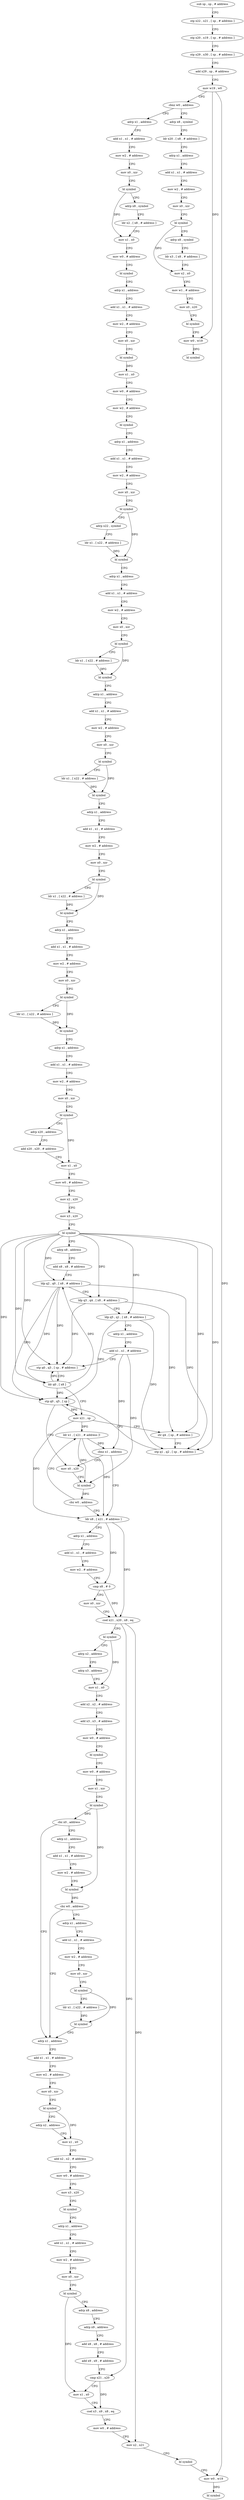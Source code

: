 digraph "func" {
"4199900" [label = "sub sp , sp , # address" ]
"4199904" [label = "stp x22 , x21 , [ sp , # address ]" ]
"4199908" [label = "stp x20 , x19 , [ sp , # address ]" ]
"4199912" [label = "stp x29 , x30 , [ sp , # address ]" ]
"4199916" [label = "add x29 , sp , # address" ]
"4199920" [label = "mov w19 , w0" ]
"4199924" [label = "cbnz w0 , address" ]
"4200504" [label = "adrp x8 , symbol" ]
"4199928" [label = "adrp x1 , address" ]
"4200508" [label = "ldr x20 , [ x8 , # address ]" ]
"4200512" [label = "adrp x1 , address" ]
"4200516" [label = "add x1 , x1 , # address" ]
"4200520" [label = "mov w2 , # address" ]
"4200524" [label = "mov x0 , xzr" ]
"4200528" [label = "bl symbol" ]
"4200532" [label = "adrp x8 , symbol" ]
"4200536" [label = "ldr x3 , [ x8 , # address ]" ]
"4200540" [label = "mov x2 , x0" ]
"4200544" [label = "mov w1 , # address" ]
"4200548" [label = "mov x0 , x20" ]
"4200552" [label = "bl symbol" ]
"4200556" [label = "mov w0 , w19" ]
"4200560" [label = "bl symbol" ]
"4199932" [label = "add x1 , x1 , # address" ]
"4199936" [label = "mov w2 , # address" ]
"4199940" [label = "mov x0 , xzr" ]
"4199944" [label = "bl symbol" ]
"4199948" [label = "adrp x8 , symbol" ]
"4199952" [label = "ldr x2 , [ x8 , # address ]" ]
"4199956" [label = "mov x1 , x0" ]
"4199960" [label = "mov w0 , # address" ]
"4199964" [label = "bl symbol" ]
"4199968" [label = "adrp x1 , address" ]
"4199972" [label = "add x1 , x1 , # address" ]
"4199976" [label = "mov w2 , # address" ]
"4199980" [label = "mov x0 , xzr" ]
"4199984" [label = "bl symbol" ]
"4199988" [label = "mov x1 , x0" ]
"4199992" [label = "mov w0 , # address" ]
"4199996" [label = "mov w2 , # address" ]
"4200000" [label = "bl symbol" ]
"4200004" [label = "adrp x1 , address" ]
"4200008" [label = "add x1 , x1 , # address" ]
"4200012" [label = "mov w2 , # address" ]
"4200016" [label = "mov x0 , xzr" ]
"4200020" [label = "bl symbol" ]
"4200024" [label = "adrp x22 , symbol" ]
"4200028" [label = "ldr x1 , [ x22 , # address ]" ]
"4200032" [label = "bl symbol" ]
"4200036" [label = "adrp x1 , address" ]
"4200040" [label = "add x1 , x1 , # address" ]
"4200044" [label = "mov w2 , # address" ]
"4200048" [label = "mov x0 , xzr" ]
"4200052" [label = "bl symbol" ]
"4200056" [label = "ldr x1 , [ x22 , # address ]" ]
"4200060" [label = "bl symbol" ]
"4200064" [label = "adrp x1 , address" ]
"4200068" [label = "add x1 , x1 , # address" ]
"4200072" [label = "mov w2 , # address" ]
"4200076" [label = "mov x0 , xzr" ]
"4200080" [label = "bl symbol" ]
"4200084" [label = "ldr x1 , [ x22 , # address ]" ]
"4200088" [label = "bl symbol" ]
"4200092" [label = "adrp x1 , address" ]
"4200096" [label = "add x1 , x1 , # address" ]
"4200100" [label = "mov w2 , # address" ]
"4200104" [label = "mov x0 , xzr" ]
"4200108" [label = "bl symbol" ]
"4200112" [label = "ldr x1 , [ x22 , # address ]" ]
"4200116" [label = "bl symbol" ]
"4200120" [label = "adrp x1 , address" ]
"4200124" [label = "add x1 , x1 , # address" ]
"4200128" [label = "mov w2 , # address" ]
"4200132" [label = "mov x0 , xzr" ]
"4200136" [label = "bl symbol" ]
"4200140" [label = "ldr x1 , [ x22 , # address ]" ]
"4200144" [label = "bl symbol" ]
"4200148" [label = "adrp x1 , address" ]
"4200152" [label = "add x1 , x1 , # address" ]
"4200156" [label = "mov w2 , # address" ]
"4200160" [label = "mov x0 , xzr" ]
"4200164" [label = "bl symbol" ]
"4200168" [label = "adrp x20 , address" ]
"4200172" [label = "add x20 , x20 , # address" ]
"4200176" [label = "mov x1 , x0" ]
"4200180" [label = "mov w0 , # address" ]
"4200184" [label = "mov x2 , x20" ]
"4200188" [label = "mov x3 , x20" ]
"4200192" [label = "bl symbol" ]
"4200196" [label = "adrp x8 , address" ]
"4200200" [label = "add x8 , x8 , # address" ]
"4200204" [label = "ldp q2 , q0 , [ x8 , # address ]" ]
"4200208" [label = "ldp q3 , q4 , [ x8 , # address ]" ]
"4200212" [label = "ldp q5 , q1 , [ x8 , # address ]" ]
"4200216" [label = "adrp x1 , address" ]
"4200220" [label = "add x1 , x1 , # address" ]
"4200224" [label = "stp q0 , q3 , [ sp , # address ]" ]
"4200228" [label = "ldr q0 , [ x8 ]" ]
"4200232" [label = "mov x21 , sp" ]
"4200236" [label = "str q4 , [ sp , # address ]" ]
"4200240" [label = "stp q1 , q2 , [ sp , # address ]" ]
"4200244" [label = "stp q0 , q5 , [ sp ]" ]
"4200248" [label = "mov x0 , x20" ]
"4200268" [label = "ldr x8 , [ x21 , # address ]" ]
"4200272" [label = "adrp x1 , address" ]
"4200276" [label = "add x1 , x1 , # address" ]
"4200280" [label = "mov w2 , # address" ]
"4200284" [label = "cmp x8 , # 0" ]
"4200288" [label = "mov x0 , xzr" ]
"4200292" [label = "csel x21 , x20 , x8 , eq" ]
"4200296" [label = "bl symbol" ]
"4200300" [label = "adrp x2 , address" ]
"4200304" [label = "adrp x3 , address" ]
"4200308" [label = "mov x1 , x0" ]
"4200312" [label = "add x2 , x2 , # address" ]
"4200316" [label = "add x3 , x3 , # address" ]
"4200320" [label = "mov w0 , # address" ]
"4200324" [label = "bl symbol" ]
"4200328" [label = "mov w0 , # address" ]
"4200332" [label = "mov x1 , xzr" ]
"4200336" [label = "bl symbol" ]
"4200340" [label = "cbz x0 , address" ]
"4200392" [label = "adrp x1 , address" ]
"4200344" [label = "adrp x1 , address" ]
"4200260" [label = "ldr x1 , [ x21 , # address ]!" ]
"4200264" [label = "cbnz x1 , address" ]
"4200396" [label = "add x1 , x1 , # address" ]
"4200400" [label = "mov w2 , # address" ]
"4200404" [label = "mov x0 , xzr" ]
"4200408" [label = "bl symbol" ]
"4200412" [label = "adrp x2 , address" ]
"4200416" [label = "mov x1 , x0" ]
"4200420" [label = "add x2 , x2 , # address" ]
"4200424" [label = "mov w0 , # address" ]
"4200428" [label = "mov x3 , x20" ]
"4200432" [label = "bl symbol" ]
"4200436" [label = "adrp x1 , address" ]
"4200440" [label = "add x1 , x1 , # address" ]
"4200444" [label = "mov w2 , # address" ]
"4200448" [label = "mov x0 , xzr" ]
"4200452" [label = "bl symbol" ]
"4200456" [label = "adrp x8 , address" ]
"4200460" [label = "adrp x9 , address" ]
"4200464" [label = "add x8 , x8 , # address" ]
"4200468" [label = "add x9 , x9 , # address" ]
"4200472" [label = "cmp x21 , x20" ]
"4200476" [label = "mov x1 , x0" ]
"4200480" [label = "csel x3 , x9 , x8 , eq" ]
"4200484" [label = "mov w0 , # address" ]
"4200488" [label = "mov x2 , x21" ]
"4200492" [label = "bl symbol" ]
"4200496" [label = "mov w0 , w19" ]
"4200500" [label = "bl symbol" ]
"4200348" [label = "add x1 , x1 , # address" ]
"4200352" [label = "mov w2 , # address" ]
"4200356" [label = "bl symbol" ]
"4200360" [label = "cbz w0 , address" ]
"4200364" [label = "adrp x1 , address" ]
"4200252" [label = "bl symbol" ]
"4200256" [label = "cbz w0 , address" ]
"4200368" [label = "add x1 , x1 , # address" ]
"4200372" [label = "mov w2 , # address" ]
"4200376" [label = "mov x0 , xzr" ]
"4200380" [label = "bl symbol" ]
"4200384" [label = "ldr x1 , [ x22 , # address ]" ]
"4200388" [label = "bl symbol" ]
"4199900" -> "4199904" [ label = "CFG" ]
"4199904" -> "4199908" [ label = "CFG" ]
"4199908" -> "4199912" [ label = "CFG" ]
"4199912" -> "4199916" [ label = "CFG" ]
"4199916" -> "4199920" [ label = "CFG" ]
"4199920" -> "4199924" [ label = "CFG" ]
"4199920" -> "4200556" [ label = "DFG" ]
"4199920" -> "4200496" [ label = "DFG" ]
"4199924" -> "4200504" [ label = "CFG" ]
"4199924" -> "4199928" [ label = "CFG" ]
"4200504" -> "4200508" [ label = "CFG" ]
"4199928" -> "4199932" [ label = "CFG" ]
"4200508" -> "4200512" [ label = "CFG" ]
"4200512" -> "4200516" [ label = "CFG" ]
"4200516" -> "4200520" [ label = "CFG" ]
"4200520" -> "4200524" [ label = "CFG" ]
"4200524" -> "4200528" [ label = "CFG" ]
"4200528" -> "4200532" [ label = "CFG" ]
"4200528" -> "4200540" [ label = "DFG" ]
"4200532" -> "4200536" [ label = "CFG" ]
"4200536" -> "4200540" [ label = "CFG" ]
"4200540" -> "4200544" [ label = "CFG" ]
"4200544" -> "4200548" [ label = "CFG" ]
"4200548" -> "4200552" [ label = "CFG" ]
"4200552" -> "4200556" [ label = "CFG" ]
"4200556" -> "4200560" [ label = "DFG" ]
"4199932" -> "4199936" [ label = "CFG" ]
"4199936" -> "4199940" [ label = "CFG" ]
"4199940" -> "4199944" [ label = "CFG" ]
"4199944" -> "4199948" [ label = "CFG" ]
"4199944" -> "4199956" [ label = "DFG" ]
"4199948" -> "4199952" [ label = "CFG" ]
"4199952" -> "4199956" [ label = "CFG" ]
"4199956" -> "4199960" [ label = "CFG" ]
"4199960" -> "4199964" [ label = "CFG" ]
"4199964" -> "4199968" [ label = "CFG" ]
"4199968" -> "4199972" [ label = "CFG" ]
"4199972" -> "4199976" [ label = "CFG" ]
"4199976" -> "4199980" [ label = "CFG" ]
"4199980" -> "4199984" [ label = "CFG" ]
"4199984" -> "4199988" [ label = "DFG" ]
"4199988" -> "4199992" [ label = "CFG" ]
"4199992" -> "4199996" [ label = "CFG" ]
"4199996" -> "4200000" [ label = "CFG" ]
"4200000" -> "4200004" [ label = "CFG" ]
"4200004" -> "4200008" [ label = "CFG" ]
"4200008" -> "4200012" [ label = "CFG" ]
"4200012" -> "4200016" [ label = "CFG" ]
"4200016" -> "4200020" [ label = "CFG" ]
"4200020" -> "4200024" [ label = "CFG" ]
"4200020" -> "4200032" [ label = "DFG" ]
"4200024" -> "4200028" [ label = "CFG" ]
"4200028" -> "4200032" [ label = "DFG" ]
"4200032" -> "4200036" [ label = "CFG" ]
"4200036" -> "4200040" [ label = "CFG" ]
"4200040" -> "4200044" [ label = "CFG" ]
"4200044" -> "4200048" [ label = "CFG" ]
"4200048" -> "4200052" [ label = "CFG" ]
"4200052" -> "4200056" [ label = "CFG" ]
"4200052" -> "4200060" [ label = "DFG" ]
"4200056" -> "4200060" [ label = "DFG" ]
"4200060" -> "4200064" [ label = "CFG" ]
"4200064" -> "4200068" [ label = "CFG" ]
"4200068" -> "4200072" [ label = "CFG" ]
"4200072" -> "4200076" [ label = "CFG" ]
"4200076" -> "4200080" [ label = "CFG" ]
"4200080" -> "4200084" [ label = "CFG" ]
"4200080" -> "4200088" [ label = "DFG" ]
"4200084" -> "4200088" [ label = "DFG" ]
"4200088" -> "4200092" [ label = "CFG" ]
"4200092" -> "4200096" [ label = "CFG" ]
"4200096" -> "4200100" [ label = "CFG" ]
"4200100" -> "4200104" [ label = "CFG" ]
"4200104" -> "4200108" [ label = "CFG" ]
"4200108" -> "4200112" [ label = "CFG" ]
"4200108" -> "4200116" [ label = "DFG" ]
"4200112" -> "4200116" [ label = "DFG" ]
"4200116" -> "4200120" [ label = "CFG" ]
"4200120" -> "4200124" [ label = "CFG" ]
"4200124" -> "4200128" [ label = "CFG" ]
"4200128" -> "4200132" [ label = "CFG" ]
"4200132" -> "4200136" [ label = "CFG" ]
"4200136" -> "4200140" [ label = "CFG" ]
"4200136" -> "4200144" [ label = "DFG" ]
"4200140" -> "4200144" [ label = "DFG" ]
"4200144" -> "4200148" [ label = "CFG" ]
"4200148" -> "4200152" [ label = "CFG" ]
"4200152" -> "4200156" [ label = "CFG" ]
"4200156" -> "4200160" [ label = "CFG" ]
"4200160" -> "4200164" [ label = "CFG" ]
"4200164" -> "4200168" [ label = "CFG" ]
"4200164" -> "4200176" [ label = "DFG" ]
"4200168" -> "4200172" [ label = "CFG" ]
"4200172" -> "4200176" [ label = "CFG" ]
"4200176" -> "4200180" [ label = "CFG" ]
"4200180" -> "4200184" [ label = "CFG" ]
"4200184" -> "4200188" [ label = "CFG" ]
"4200188" -> "4200192" [ label = "CFG" ]
"4200192" -> "4200196" [ label = "CFG" ]
"4200192" -> "4200204" [ label = "DFG" ]
"4200192" -> "4200224" [ label = "DFG" ]
"4200192" -> "4200228" [ label = "DFG" ]
"4200192" -> "4200244" [ label = "DFG" ]
"4200192" -> "4200212" [ label = "DFG" ]
"4200192" -> "4200240" [ label = "DFG" ]
"4200192" -> "4200208" [ label = "DFG" ]
"4200192" -> "4200236" [ label = "DFG" ]
"4200196" -> "4200200" [ label = "CFG" ]
"4200200" -> "4200204" [ label = "CFG" ]
"4200204" -> "4200208" [ label = "CFG" ]
"4200204" -> "4200224" [ label = "DFG" ]
"4200204" -> "4200228" [ label = "DFG" ]
"4200204" -> "4200240" [ label = "DFG" ]
"4200204" -> "4200244" [ label = "DFG" ]
"4200208" -> "4200212" [ label = "CFG" ]
"4200208" -> "4200224" [ label = "DFG" ]
"4200208" -> "4200236" [ label = "DFG" ]
"4200212" -> "4200216" [ label = "CFG" ]
"4200212" -> "4200240" [ label = "DFG" ]
"4200212" -> "4200244" [ label = "DFG" ]
"4200216" -> "4200220" [ label = "CFG" ]
"4200220" -> "4200224" [ label = "CFG" ]
"4200220" -> "4200252" [ label = "DFG" ]
"4200220" -> "4200264" [ label = "DFG" ]
"4200224" -> "4200228" [ label = "CFG" ]
"4200228" -> "4200232" [ label = "CFG" ]
"4200228" -> "4200204" [ label = "DFG" ]
"4200228" -> "4200224" [ label = "DFG" ]
"4200228" -> "4200244" [ label = "DFG" ]
"4200232" -> "4200236" [ label = "CFG" ]
"4200232" -> "4200268" [ label = "DFG" ]
"4200232" -> "4200260" [ label = "DFG" ]
"4200236" -> "4200240" [ label = "CFG" ]
"4200240" -> "4200244" [ label = "CFG" ]
"4200244" -> "4200248" [ label = "CFG" ]
"4200244" -> "4200232" [ label = "DFG" ]
"4200248" -> "4200252" [ label = "CFG" ]
"4200268" -> "4200272" [ label = "CFG" ]
"4200268" -> "4200284" [ label = "DFG" ]
"4200268" -> "4200292" [ label = "DFG" ]
"4200272" -> "4200276" [ label = "CFG" ]
"4200276" -> "4200280" [ label = "CFG" ]
"4200280" -> "4200284" [ label = "CFG" ]
"4200284" -> "4200288" [ label = "CFG" ]
"4200284" -> "4200292" [ label = "DFG" ]
"4200288" -> "4200292" [ label = "CFG" ]
"4200292" -> "4200296" [ label = "CFG" ]
"4200292" -> "4200472" [ label = "DFG" ]
"4200292" -> "4200488" [ label = "DFG" ]
"4200296" -> "4200300" [ label = "CFG" ]
"4200296" -> "4200308" [ label = "DFG" ]
"4200300" -> "4200304" [ label = "CFG" ]
"4200304" -> "4200308" [ label = "CFG" ]
"4200308" -> "4200312" [ label = "CFG" ]
"4200312" -> "4200316" [ label = "CFG" ]
"4200316" -> "4200320" [ label = "CFG" ]
"4200320" -> "4200324" [ label = "CFG" ]
"4200324" -> "4200328" [ label = "CFG" ]
"4200328" -> "4200332" [ label = "CFG" ]
"4200332" -> "4200336" [ label = "CFG" ]
"4200336" -> "4200340" [ label = "DFG" ]
"4200336" -> "4200356" [ label = "DFG" ]
"4200340" -> "4200392" [ label = "CFG" ]
"4200340" -> "4200344" [ label = "CFG" ]
"4200392" -> "4200396" [ label = "CFG" ]
"4200344" -> "4200348" [ label = "CFG" ]
"4200260" -> "4200264" [ label = "DFG" ]
"4200260" -> "4200252" [ label = "DFG" ]
"4200260" -> "4200268" [ label = "DFG" ]
"4200264" -> "4200248" [ label = "CFG" ]
"4200264" -> "4200268" [ label = "CFG" ]
"4200396" -> "4200400" [ label = "CFG" ]
"4200400" -> "4200404" [ label = "CFG" ]
"4200404" -> "4200408" [ label = "CFG" ]
"4200408" -> "4200412" [ label = "CFG" ]
"4200408" -> "4200416" [ label = "DFG" ]
"4200412" -> "4200416" [ label = "CFG" ]
"4200416" -> "4200420" [ label = "CFG" ]
"4200420" -> "4200424" [ label = "CFG" ]
"4200424" -> "4200428" [ label = "CFG" ]
"4200428" -> "4200432" [ label = "CFG" ]
"4200432" -> "4200436" [ label = "CFG" ]
"4200436" -> "4200440" [ label = "CFG" ]
"4200440" -> "4200444" [ label = "CFG" ]
"4200444" -> "4200448" [ label = "CFG" ]
"4200448" -> "4200452" [ label = "CFG" ]
"4200452" -> "4200456" [ label = "CFG" ]
"4200452" -> "4200476" [ label = "DFG" ]
"4200456" -> "4200460" [ label = "CFG" ]
"4200460" -> "4200464" [ label = "CFG" ]
"4200464" -> "4200468" [ label = "CFG" ]
"4200468" -> "4200472" [ label = "CFG" ]
"4200472" -> "4200476" [ label = "CFG" ]
"4200472" -> "4200480" [ label = "DFG" ]
"4200476" -> "4200480" [ label = "CFG" ]
"4200480" -> "4200484" [ label = "CFG" ]
"4200484" -> "4200488" [ label = "CFG" ]
"4200488" -> "4200492" [ label = "CFG" ]
"4200492" -> "4200496" [ label = "CFG" ]
"4200496" -> "4200500" [ label = "DFG" ]
"4200348" -> "4200352" [ label = "CFG" ]
"4200352" -> "4200356" [ label = "CFG" ]
"4200356" -> "4200360" [ label = "DFG" ]
"4200360" -> "4200392" [ label = "CFG" ]
"4200360" -> "4200364" [ label = "CFG" ]
"4200364" -> "4200368" [ label = "CFG" ]
"4200252" -> "4200256" [ label = "DFG" ]
"4200256" -> "4200268" [ label = "CFG" ]
"4200256" -> "4200260" [ label = "CFG" ]
"4200368" -> "4200372" [ label = "CFG" ]
"4200372" -> "4200376" [ label = "CFG" ]
"4200376" -> "4200380" [ label = "CFG" ]
"4200380" -> "4200384" [ label = "CFG" ]
"4200380" -> "4200388" [ label = "DFG" ]
"4200384" -> "4200388" [ label = "DFG" ]
"4200388" -> "4200392" [ label = "CFG" ]
}
